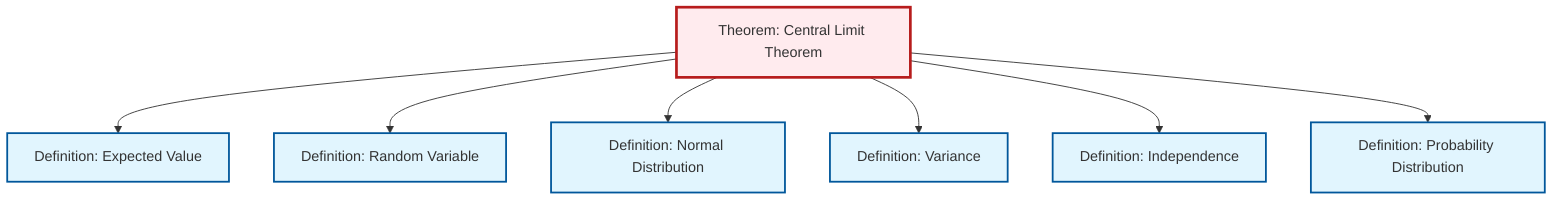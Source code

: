 graph TD
    classDef definition fill:#e1f5fe,stroke:#01579b,stroke-width:2px
    classDef theorem fill:#f3e5f5,stroke:#4a148c,stroke-width:2px
    classDef axiom fill:#fff3e0,stroke:#e65100,stroke-width:2px
    classDef example fill:#e8f5e9,stroke:#1b5e20,stroke-width:2px
    classDef current fill:#ffebee,stroke:#b71c1c,stroke-width:3px
    def-independence["Definition: Independence"]:::definition
    def-variance["Definition: Variance"]:::definition
    thm-central-limit["Theorem: Central Limit Theorem"]:::theorem
    def-random-variable["Definition: Random Variable"]:::definition
    def-normal-distribution["Definition: Normal Distribution"]:::definition
    def-expectation["Definition: Expected Value"]:::definition
    def-probability-distribution["Definition: Probability Distribution"]:::definition
    thm-central-limit --> def-expectation
    thm-central-limit --> def-random-variable
    thm-central-limit --> def-normal-distribution
    thm-central-limit --> def-variance
    thm-central-limit --> def-independence
    thm-central-limit --> def-probability-distribution
    class thm-central-limit current